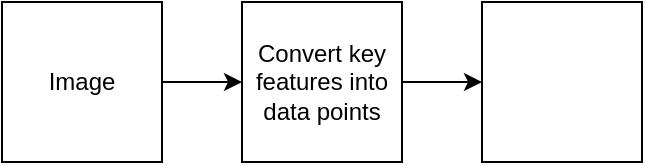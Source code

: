 <mxfile version="21.2.7" type="github">
  <diagram name="Page-1" id="4UdqBjL7rQ1F55i3EBeD">
    <mxGraphModel dx="1276" dy="527" grid="1" gridSize="10" guides="1" tooltips="1" connect="1" arrows="1" fold="1" page="1" pageScale="1" pageWidth="850" pageHeight="1100" math="0" shadow="0">
      <root>
        <mxCell id="0" />
        <mxCell id="1" parent="0" />
        <mxCell id="BcKt8jvx2DkHZgKObaiW-4" value="" style="edgeStyle=orthogonalEdgeStyle;rounded=0;orthogonalLoop=1;jettySize=auto;html=1;" edge="1" parent="1" source="BcKt8jvx2DkHZgKObaiW-2" target="BcKt8jvx2DkHZgKObaiW-3">
          <mxGeometry relative="1" as="geometry" />
        </mxCell>
        <mxCell id="BcKt8jvx2DkHZgKObaiW-2" value="Image" style="whiteSpace=wrap;html=1;aspect=fixed;" vertex="1" parent="1">
          <mxGeometry x="120" y="120" width="80" height="80" as="geometry" />
        </mxCell>
        <mxCell id="BcKt8jvx2DkHZgKObaiW-6" value="" style="edgeStyle=orthogonalEdgeStyle;rounded=0;orthogonalLoop=1;jettySize=auto;html=1;" edge="1" parent="1" source="BcKt8jvx2DkHZgKObaiW-3" target="BcKt8jvx2DkHZgKObaiW-5">
          <mxGeometry relative="1" as="geometry" />
        </mxCell>
        <mxCell id="BcKt8jvx2DkHZgKObaiW-3" value="Convert key features into data points" style="whiteSpace=wrap;html=1;aspect=fixed;" vertex="1" parent="1">
          <mxGeometry x="240" y="120" width="80" height="80" as="geometry" />
        </mxCell>
        <mxCell id="BcKt8jvx2DkHZgKObaiW-5" value="" style="whiteSpace=wrap;html=1;aspect=fixed;" vertex="1" parent="1">
          <mxGeometry x="360" y="120" width="80" height="80" as="geometry" />
        </mxCell>
      </root>
    </mxGraphModel>
  </diagram>
</mxfile>
